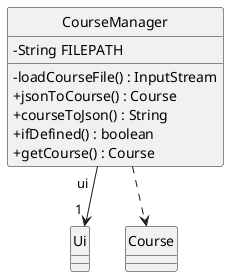 @startuml
'https://plantuml.com/class-diagram
hide circle
skinparam classAttributeIconSize 0

CourseManager "ui  " --> "1 " Ui
CourseManager ..> Course

class CourseManager {
-String FILEPATH
-loadCourseFile() : InputStream
+jsonToCourse() : Course
+courseToJson() : String
+ifDefined() : boolean
+getCourse() : Course
}

@enduml